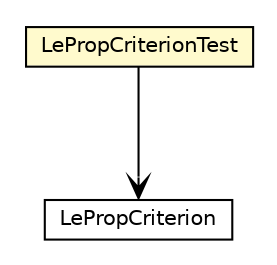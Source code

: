 #!/usr/local/bin/dot
#
# Class diagram 
# Generated by UMLGraph version R5_6_6-8-g8d7759 (http://www.umlgraph.org/)
#

digraph G {
	edge [fontname="Helvetica",fontsize=10,labelfontname="Helvetica",labelfontsize=10];
	node [fontname="Helvetica",fontsize=10,shape=plaintext];
	nodesep=0.25;
	ranksep=0.5;
	// org.dayatang.domain.internal.LePropCriterionTest
	c30230 [label=<<table title="org.dayatang.domain.internal.LePropCriterionTest" border="0" cellborder="1" cellspacing="0" cellpadding="2" port="p" bgcolor="lemonChiffon" href="./LePropCriterionTest.html">
		<tr><td><table border="0" cellspacing="0" cellpadding="1">
<tr><td align="center" balign="center"> LePropCriterionTest </td></tr>
		</table></td></tr>
		</table>>, URL="./LePropCriterionTest.html", fontname="Helvetica", fontcolor="black", fontsize=10.0];
	// org.dayatang.domain.internal.LePropCriterionTest NAVASSOC org.dayatang.domain.internal.LePropCriterion
	c30230:p -> c30375:p [taillabel="", label=" "headlabel="", fontname="Helvetica", fontcolor="black", fontsize=10.0, color="black", arrowhead=open];
	// org.dayatang.domain.internal.LePropCriterion
	c30375 [label=<<table title="org.dayatang.domain.internal.LePropCriterion" border="0" cellborder="1" cellspacing="0" cellpadding="2" port="p" href="http://java.sun.com/j2se/1.4.2/docs/api/org/dayatang/domain/internal/LePropCriterion.html">
		<tr><td><table border="0" cellspacing="0" cellpadding="1">
<tr><td align="center" balign="center"> LePropCriterion </td></tr>
		</table></td></tr>
		</table>>, URL="http://java.sun.com/j2se/1.4.2/docs/api/org/dayatang/domain/internal/LePropCriterion.html", fontname="Helvetica", fontcolor="black", fontsize=10.0];
}

